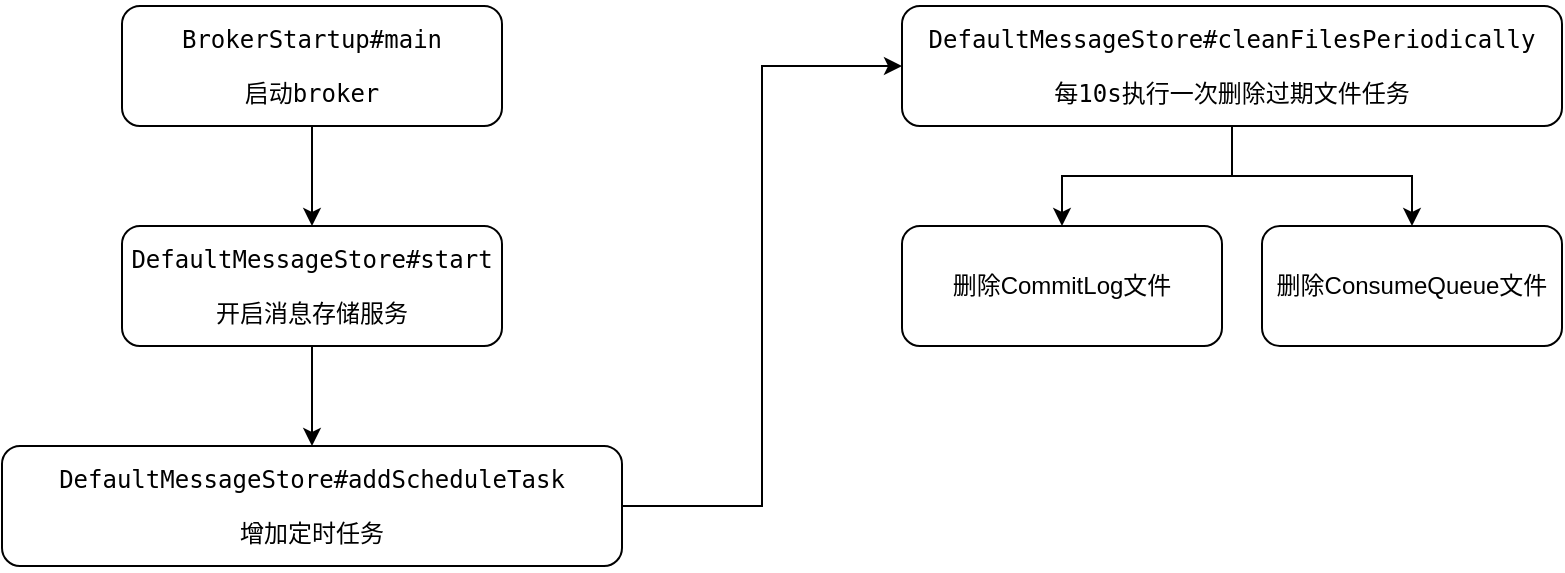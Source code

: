 <mxfile version="14.6.13" type="github">
  <diagram id="D12E4mVAnuFyWlwLox0A" name="Page-1">
    <mxGraphModel dx="946" dy="536" grid="1" gridSize="10" guides="1" tooltips="1" connect="1" arrows="1" fold="1" page="1" pageScale="1" pageWidth="827" pageHeight="1169" math="0" shadow="0">
      <root>
        <mxCell id="0" />
        <mxCell id="1" parent="0" />
        <mxCell id="DLKnScQ4QhIhd7dRuRl--9" style="edgeStyle=orthogonalEdgeStyle;rounded=0;orthogonalLoop=1;jettySize=auto;html=1;exitX=0.5;exitY=1;exitDx=0;exitDy=0;entryX=0.5;entryY=0;entryDx=0;entryDy=0;" edge="1" parent="1" source="DLKnScQ4QhIhd7dRuRl--1" target="DLKnScQ4QhIhd7dRuRl--2">
          <mxGeometry relative="1" as="geometry" />
        </mxCell>
        <mxCell id="DLKnScQ4QhIhd7dRuRl--1" value="&lt;pre&gt;BrokerStartup#main&lt;/pre&gt;&lt;pre&gt;启动broker&lt;/pre&gt;" style="rounded=1;whiteSpace=wrap;html=1;" vertex="1" parent="1">
          <mxGeometry x="250" y="160" width="190" height="60" as="geometry" />
        </mxCell>
        <mxCell id="DLKnScQ4QhIhd7dRuRl--10" style="edgeStyle=orthogonalEdgeStyle;rounded=0;orthogonalLoop=1;jettySize=auto;html=1;exitX=0.5;exitY=1;exitDx=0;exitDy=0;entryX=0.5;entryY=0;entryDx=0;entryDy=0;" edge="1" parent="1" source="DLKnScQ4QhIhd7dRuRl--2" target="DLKnScQ4QhIhd7dRuRl--3">
          <mxGeometry relative="1" as="geometry" />
        </mxCell>
        <mxCell id="DLKnScQ4QhIhd7dRuRl--2" value="&lt;pre&gt;DefaultMessageStore#start&lt;/pre&gt;&lt;pre&gt;开启消息存储服务&lt;/pre&gt;" style="rounded=1;whiteSpace=wrap;html=1;" vertex="1" parent="1">
          <mxGeometry x="250" y="270" width="190" height="60" as="geometry" />
        </mxCell>
        <mxCell id="DLKnScQ4QhIhd7dRuRl--11" style="edgeStyle=orthogonalEdgeStyle;rounded=0;orthogonalLoop=1;jettySize=auto;html=1;exitX=1;exitY=0.5;exitDx=0;exitDy=0;entryX=0;entryY=0.5;entryDx=0;entryDy=0;" edge="1" parent="1" source="DLKnScQ4QhIhd7dRuRl--3" target="DLKnScQ4QhIhd7dRuRl--4">
          <mxGeometry relative="1" as="geometry" />
        </mxCell>
        <mxCell id="DLKnScQ4QhIhd7dRuRl--3" value="&lt;pre&gt;DefaultMessageStore#addScheduleTask&lt;br&gt;&lt;/pre&gt;&lt;pre&gt;增加定时任务&lt;/pre&gt;" style="rounded=1;whiteSpace=wrap;html=1;" vertex="1" parent="1">
          <mxGeometry x="190" y="380" width="310" height="60" as="geometry" />
        </mxCell>
        <mxCell id="DLKnScQ4QhIhd7dRuRl--7" style="edgeStyle=orthogonalEdgeStyle;rounded=0;orthogonalLoop=1;jettySize=auto;html=1;exitX=0.5;exitY=1;exitDx=0;exitDy=0;entryX=0.5;entryY=0;entryDx=0;entryDy=0;" edge="1" parent="1" source="DLKnScQ4QhIhd7dRuRl--4" target="DLKnScQ4QhIhd7dRuRl--5">
          <mxGeometry relative="1" as="geometry" />
        </mxCell>
        <mxCell id="DLKnScQ4QhIhd7dRuRl--8" style="edgeStyle=orthogonalEdgeStyle;rounded=0;orthogonalLoop=1;jettySize=auto;html=1;exitX=0.5;exitY=1;exitDx=0;exitDy=0;entryX=0.5;entryY=0;entryDx=0;entryDy=0;" edge="1" parent="1" source="DLKnScQ4QhIhd7dRuRl--4" target="DLKnScQ4QhIhd7dRuRl--6">
          <mxGeometry relative="1" as="geometry" />
        </mxCell>
        <mxCell id="DLKnScQ4QhIhd7dRuRl--4" value="&lt;pre&gt;DefaultMessageStore#cleanFilesPeriodically&lt;br&gt;&lt;/pre&gt;&lt;pre&gt;每10s执行一次删除过期文件任务&lt;/pre&gt;" style="rounded=1;whiteSpace=wrap;html=1;" vertex="1" parent="1">
          <mxGeometry x="640" y="160" width="330" height="60" as="geometry" />
        </mxCell>
        <mxCell id="DLKnScQ4QhIhd7dRuRl--5" value="删除CommitLog文件" style="rounded=1;whiteSpace=wrap;html=1;" vertex="1" parent="1">
          <mxGeometry x="640" y="270" width="160" height="60" as="geometry" />
        </mxCell>
        <mxCell id="DLKnScQ4QhIhd7dRuRl--6" value="删除ConsumeQueue文件" style="rounded=1;whiteSpace=wrap;html=1;" vertex="1" parent="1">
          <mxGeometry x="820" y="270" width="150" height="60" as="geometry" />
        </mxCell>
      </root>
    </mxGraphModel>
  </diagram>
</mxfile>
